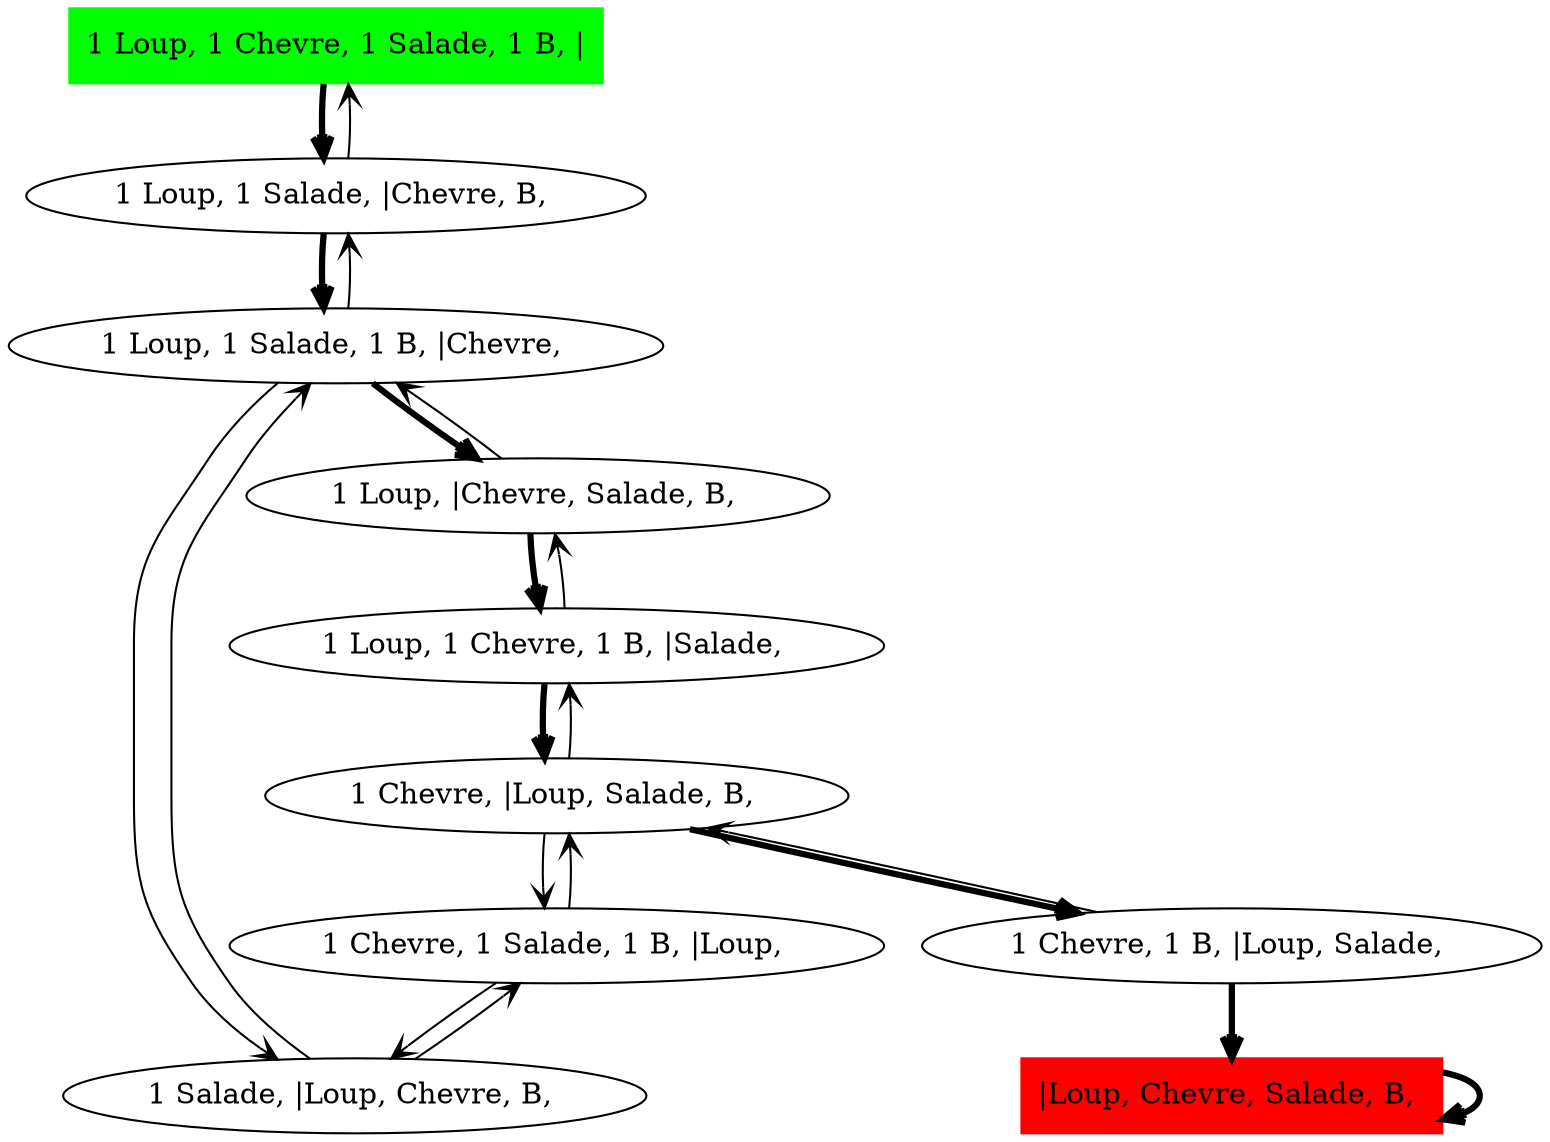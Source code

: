 digraph LCS_Sol_ {
	initial [label="1 Loup, 1 Chevre, 1 Salade, 1 B, |" color=green shape=box style=filled]
	final [label="|Loup, Chevre, Salade, B, " color=red shape=box style=filled]
	initial -> "1 Loup, 1 Salade, |Chevre, B, " [arrowhead=open penwidth=3]
	"1 Loup, 1 Salade, |Chevre, B, " -> "1 Loup, 1 Salade, 1 B, |Chevre, " [arrowhead=open penwidth=3]
	"1 Loup, 1 Salade, |Chevre, B, " -> initial [arrowhead=open]
	"1 Loup, 1 Salade, 1 B, |Chevre, " -> "1 Loup, 1 Salade, |Chevre, B, " [arrowhead=open]
	"1 Loup, 1 Salade, 1 B, |Chevre, " -> "1 Salade, |Loup, Chevre, B, " [arrowhead=open]
	"1 Loup, 1 Salade, 1 B, |Chevre, " -> "1 Loup, |Chevre, Salade, B, " [arrowhead=open penwidth=3]
	"1 Loup, |Chevre, Salade, B, " -> "1 Loup, 1 Chevre, 1 B, |Salade, " [arrowhead=open penwidth=3]
	"1 Loup, |Chevre, Salade, B, " -> "1 Loup, 1 Salade, 1 B, |Chevre, " [arrowhead=open]
	"1 Loup, 1 Chevre, 1 B, |Salade, " -> "1 Chevre, |Loup, Salade, B, " [arrowhead=open penwidth=3]
	"1 Loup, 1 Chevre, 1 B, |Salade, " -> "1 Loup, |Chevre, Salade, B, " [arrowhead=open]
	"1 Chevre, |Loup, Salade, B, " -> "1 Chevre, 1 B, |Loup, Salade, " [arrowhead=open penwidth=3]
	"1 Chevre, |Loup, Salade, B, " -> "1 Loup, 1 Chevre, 1 B, |Salade, " [arrowhead=open]
	"1 Chevre, |Loup, Salade, B, " -> "1 Chevre, 1 Salade, 1 B, |Loup, " [arrowhead=open]
	"1 Chevre, 1 Salade, 1 B, |Loup, " -> "1 Salade, |Loup, Chevre, B, " [arrowhead=open]
	"1 Chevre, 1 Salade, 1 B, |Loup, " -> "1 Chevre, |Loup, Salade, B, " [arrowhead=open]
	"1 Salade, |Loup, Chevre, B, " -> "1 Loup, 1 Salade, 1 B, |Chevre, " [arrowhead=open]
	"1 Salade, |Loup, Chevre, B, " -> "1 Chevre, 1 Salade, 1 B, |Loup, " [arrowhead=open]
	"1 Chevre, 1 B, |Loup, Salade, " -> "1 Chevre, |Loup, Salade, B, " [arrowhead=open]
	"1 Chevre, 1 B, |Loup, Salade, " -> final [arrowhead=open penwidth=3]
	final -> final [arrowhead=open penwidth=3]
}
